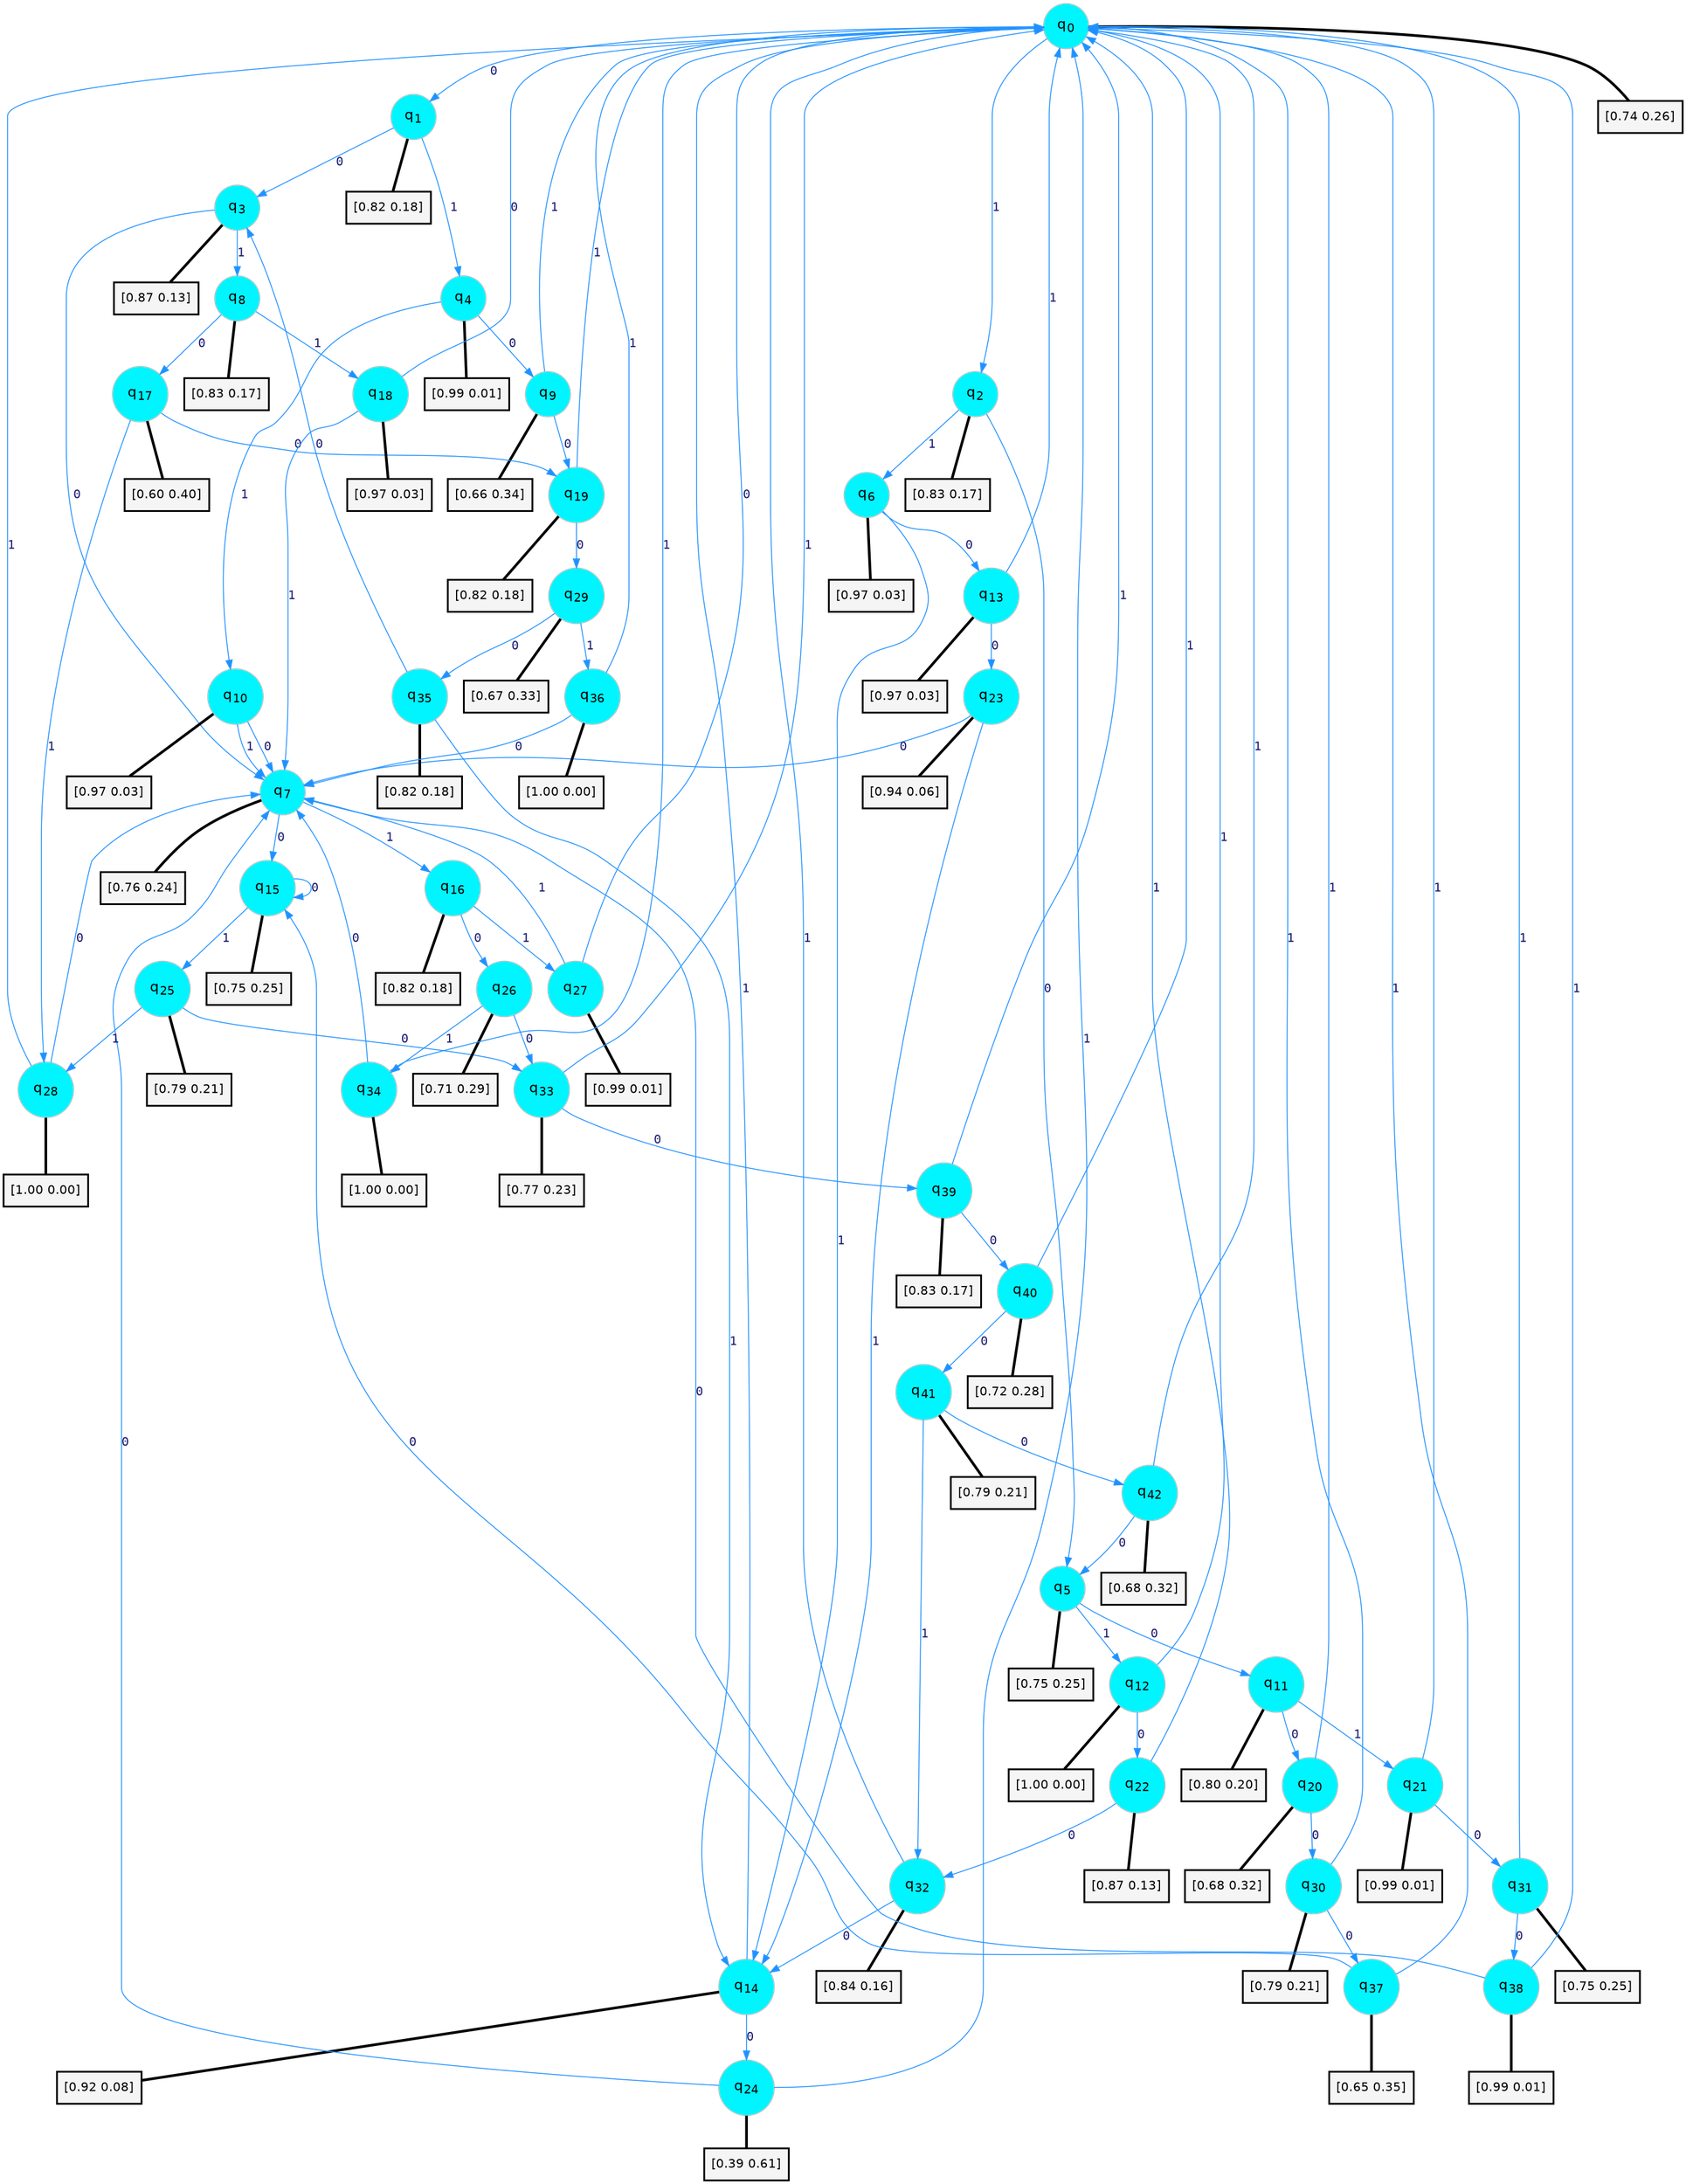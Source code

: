 digraph G {
graph [
bgcolor=transparent, dpi=300, rankdir=TD, size="40,25"];
node [
color=gray, fillcolor=turquoise1, fontcolor=black, fontname=Helvetica, fontsize=16, fontweight=bold, shape=circle, style=filled];
edge [
arrowsize=1, color=dodgerblue1, fontcolor=midnightblue, fontname=courier, fontweight=bold, penwidth=1, style=solid, weight=20];
0[label=<q<SUB>0</SUB>>];
1[label=<q<SUB>1</SUB>>];
2[label=<q<SUB>2</SUB>>];
3[label=<q<SUB>3</SUB>>];
4[label=<q<SUB>4</SUB>>];
5[label=<q<SUB>5</SUB>>];
6[label=<q<SUB>6</SUB>>];
7[label=<q<SUB>7</SUB>>];
8[label=<q<SUB>8</SUB>>];
9[label=<q<SUB>9</SUB>>];
10[label=<q<SUB>10</SUB>>];
11[label=<q<SUB>11</SUB>>];
12[label=<q<SUB>12</SUB>>];
13[label=<q<SUB>13</SUB>>];
14[label=<q<SUB>14</SUB>>];
15[label=<q<SUB>15</SUB>>];
16[label=<q<SUB>16</SUB>>];
17[label=<q<SUB>17</SUB>>];
18[label=<q<SUB>18</SUB>>];
19[label=<q<SUB>19</SUB>>];
20[label=<q<SUB>20</SUB>>];
21[label=<q<SUB>21</SUB>>];
22[label=<q<SUB>22</SUB>>];
23[label=<q<SUB>23</SUB>>];
24[label=<q<SUB>24</SUB>>];
25[label=<q<SUB>25</SUB>>];
26[label=<q<SUB>26</SUB>>];
27[label=<q<SUB>27</SUB>>];
28[label=<q<SUB>28</SUB>>];
29[label=<q<SUB>29</SUB>>];
30[label=<q<SUB>30</SUB>>];
31[label=<q<SUB>31</SUB>>];
32[label=<q<SUB>32</SUB>>];
33[label=<q<SUB>33</SUB>>];
34[label=<q<SUB>34</SUB>>];
35[label=<q<SUB>35</SUB>>];
36[label=<q<SUB>36</SUB>>];
37[label=<q<SUB>37</SUB>>];
38[label=<q<SUB>38</SUB>>];
39[label=<q<SUB>39</SUB>>];
40[label=<q<SUB>40</SUB>>];
41[label=<q<SUB>41</SUB>>];
42[label=<q<SUB>42</SUB>>];
43[label="[0.74 0.26]", shape=box,fontcolor=black, fontname=Helvetica, fontsize=14, penwidth=2, fillcolor=whitesmoke,color=black];
44[label="[0.82 0.18]", shape=box,fontcolor=black, fontname=Helvetica, fontsize=14, penwidth=2, fillcolor=whitesmoke,color=black];
45[label="[0.83 0.17]", shape=box,fontcolor=black, fontname=Helvetica, fontsize=14, penwidth=2, fillcolor=whitesmoke,color=black];
46[label="[0.87 0.13]", shape=box,fontcolor=black, fontname=Helvetica, fontsize=14, penwidth=2, fillcolor=whitesmoke,color=black];
47[label="[0.99 0.01]", shape=box,fontcolor=black, fontname=Helvetica, fontsize=14, penwidth=2, fillcolor=whitesmoke,color=black];
48[label="[0.75 0.25]", shape=box,fontcolor=black, fontname=Helvetica, fontsize=14, penwidth=2, fillcolor=whitesmoke,color=black];
49[label="[0.97 0.03]", shape=box,fontcolor=black, fontname=Helvetica, fontsize=14, penwidth=2, fillcolor=whitesmoke,color=black];
50[label="[0.76 0.24]", shape=box,fontcolor=black, fontname=Helvetica, fontsize=14, penwidth=2, fillcolor=whitesmoke,color=black];
51[label="[0.83 0.17]", shape=box,fontcolor=black, fontname=Helvetica, fontsize=14, penwidth=2, fillcolor=whitesmoke,color=black];
52[label="[0.66 0.34]", shape=box,fontcolor=black, fontname=Helvetica, fontsize=14, penwidth=2, fillcolor=whitesmoke,color=black];
53[label="[0.97 0.03]", shape=box,fontcolor=black, fontname=Helvetica, fontsize=14, penwidth=2, fillcolor=whitesmoke,color=black];
54[label="[0.80 0.20]", shape=box,fontcolor=black, fontname=Helvetica, fontsize=14, penwidth=2, fillcolor=whitesmoke,color=black];
55[label="[1.00 0.00]", shape=box,fontcolor=black, fontname=Helvetica, fontsize=14, penwidth=2, fillcolor=whitesmoke,color=black];
56[label="[0.97 0.03]", shape=box,fontcolor=black, fontname=Helvetica, fontsize=14, penwidth=2, fillcolor=whitesmoke,color=black];
57[label="[0.92 0.08]", shape=box,fontcolor=black, fontname=Helvetica, fontsize=14, penwidth=2, fillcolor=whitesmoke,color=black];
58[label="[0.75 0.25]", shape=box,fontcolor=black, fontname=Helvetica, fontsize=14, penwidth=2, fillcolor=whitesmoke,color=black];
59[label="[0.82 0.18]", shape=box,fontcolor=black, fontname=Helvetica, fontsize=14, penwidth=2, fillcolor=whitesmoke,color=black];
60[label="[0.60 0.40]", shape=box,fontcolor=black, fontname=Helvetica, fontsize=14, penwidth=2, fillcolor=whitesmoke,color=black];
61[label="[0.97 0.03]", shape=box,fontcolor=black, fontname=Helvetica, fontsize=14, penwidth=2, fillcolor=whitesmoke,color=black];
62[label="[0.82 0.18]", shape=box,fontcolor=black, fontname=Helvetica, fontsize=14, penwidth=2, fillcolor=whitesmoke,color=black];
63[label="[0.68 0.32]", shape=box,fontcolor=black, fontname=Helvetica, fontsize=14, penwidth=2, fillcolor=whitesmoke,color=black];
64[label="[0.99 0.01]", shape=box,fontcolor=black, fontname=Helvetica, fontsize=14, penwidth=2, fillcolor=whitesmoke,color=black];
65[label="[0.87 0.13]", shape=box,fontcolor=black, fontname=Helvetica, fontsize=14, penwidth=2, fillcolor=whitesmoke,color=black];
66[label="[0.94 0.06]", shape=box,fontcolor=black, fontname=Helvetica, fontsize=14, penwidth=2, fillcolor=whitesmoke,color=black];
67[label="[0.39 0.61]", shape=box,fontcolor=black, fontname=Helvetica, fontsize=14, penwidth=2, fillcolor=whitesmoke,color=black];
68[label="[0.79 0.21]", shape=box,fontcolor=black, fontname=Helvetica, fontsize=14, penwidth=2, fillcolor=whitesmoke,color=black];
69[label="[0.71 0.29]", shape=box,fontcolor=black, fontname=Helvetica, fontsize=14, penwidth=2, fillcolor=whitesmoke,color=black];
70[label="[0.99 0.01]", shape=box,fontcolor=black, fontname=Helvetica, fontsize=14, penwidth=2, fillcolor=whitesmoke,color=black];
71[label="[1.00 0.00]", shape=box,fontcolor=black, fontname=Helvetica, fontsize=14, penwidth=2, fillcolor=whitesmoke,color=black];
72[label="[0.67 0.33]", shape=box,fontcolor=black, fontname=Helvetica, fontsize=14, penwidth=2, fillcolor=whitesmoke,color=black];
73[label="[0.79 0.21]", shape=box,fontcolor=black, fontname=Helvetica, fontsize=14, penwidth=2, fillcolor=whitesmoke,color=black];
74[label="[0.75 0.25]", shape=box,fontcolor=black, fontname=Helvetica, fontsize=14, penwidth=2, fillcolor=whitesmoke,color=black];
75[label="[0.84 0.16]", shape=box,fontcolor=black, fontname=Helvetica, fontsize=14, penwidth=2, fillcolor=whitesmoke,color=black];
76[label="[0.77 0.23]", shape=box,fontcolor=black, fontname=Helvetica, fontsize=14, penwidth=2, fillcolor=whitesmoke,color=black];
77[label="[1.00 0.00]", shape=box,fontcolor=black, fontname=Helvetica, fontsize=14, penwidth=2, fillcolor=whitesmoke,color=black];
78[label="[0.82 0.18]", shape=box,fontcolor=black, fontname=Helvetica, fontsize=14, penwidth=2, fillcolor=whitesmoke,color=black];
79[label="[1.00 0.00]", shape=box,fontcolor=black, fontname=Helvetica, fontsize=14, penwidth=2, fillcolor=whitesmoke,color=black];
80[label="[0.65 0.35]", shape=box,fontcolor=black, fontname=Helvetica, fontsize=14, penwidth=2, fillcolor=whitesmoke,color=black];
81[label="[0.99 0.01]", shape=box,fontcolor=black, fontname=Helvetica, fontsize=14, penwidth=2, fillcolor=whitesmoke,color=black];
82[label="[0.83 0.17]", shape=box,fontcolor=black, fontname=Helvetica, fontsize=14, penwidth=2, fillcolor=whitesmoke,color=black];
83[label="[0.72 0.28]", shape=box,fontcolor=black, fontname=Helvetica, fontsize=14, penwidth=2, fillcolor=whitesmoke,color=black];
84[label="[0.79 0.21]", shape=box,fontcolor=black, fontname=Helvetica, fontsize=14, penwidth=2, fillcolor=whitesmoke,color=black];
85[label="[0.68 0.32]", shape=box,fontcolor=black, fontname=Helvetica, fontsize=14, penwidth=2, fillcolor=whitesmoke,color=black];
0->1 [label=0];
0->2 [label=1];
0->43 [arrowhead=none, penwidth=3,color=black];
1->3 [label=0];
1->4 [label=1];
1->44 [arrowhead=none, penwidth=3,color=black];
2->5 [label=0];
2->6 [label=1];
2->45 [arrowhead=none, penwidth=3,color=black];
3->7 [label=0];
3->8 [label=1];
3->46 [arrowhead=none, penwidth=3,color=black];
4->9 [label=0];
4->10 [label=1];
4->47 [arrowhead=none, penwidth=3,color=black];
5->11 [label=0];
5->12 [label=1];
5->48 [arrowhead=none, penwidth=3,color=black];
6->13 [label=0];
6->14 [label=1];
6->49 [arrowhead=none, penwidth=3,color=black];
7->15 [label=0];
7->16 [label=1];
7->50 [arrowhead=none, penwidth=3,color=black];
8->17 [label=0];
8->18 [label=1];
8->51 [arrowhead=none, penwidth=3,color=black];
9->19 [label=0];
9->0 [label=1];
9->52 [arrowhead=none, penwidth=3,color=black];
10->7 [label=0];
10->7 [label=1];
10->53 [arrowhead=none, penwidth=3,color=black];
11->20 [label=0];
11->21 [label=1];
11->54 [arrowhead=none, penwidth=3,color=black];
12->22 [label=0];
12->0 [label=1];
12->55 [arrowhead=none, penwidth=3,color=black];
13->23 [label=0];
13->0 [label=1];
13->56 [arrowhead=none, penwidth=3,color=black];
14->24 [label=0];
14->0 [label=1];
14->57 [arrowhead=none, penwidth=3,color=black];
15->15 [label=0];
15->25 [label=1];
15->58 [arrowhead=none, penwidth=3,color=black];
16->26 [label=0];
16->27 [label=1];
16->59 [arrowhead=none, penwidth=3,color=black];
17->19 [label=0];
17->28 [label=1];
17->60 [arrowhead=none, penwidth=3,color=black];
18->0 [label=0];
18->7 [label=1];
18->61 [arrowhead=none, penwidth=3,color=black];
19->29 [label=0];
19->0 [label=1];
19->62 [arrowhead=none, penwidth=3,color=black];
20->30 [label=0];
20->0 [label=1];
20->63 [arrowhead=none, penwidth=3,color=black];
21->31 [label=0];
21->0 [label=1];
21->64 [arrowhead=none, penwidth=3,color=black];
22->32 [label=0];
22->0 [label=1];
22->65 [arrowhead=none, penwidth=3,color=black];
23->7 [label=0];
23->14 [label=1];
23->66 [arrowhead=none, penwidth=3,color=black];
24->7 [label=0];
24->0 [label=1];
24->67 [arrowhead=none, penwidth=3,color=black];
25->33 [label=0];
25->28 [label=1];
25->68 [arrowhead=none, penwidth=3,color=black];
26->33 [label=0];
26->34 [label=1];
26->69 [arrowhead=none, penwidth=3,color=black];
27->0 [label=0];
27->7 [label=1];
27->70 [arrowhead=none, penwidth=3,color=black];
28->7 [label=0];
28->0 [label=1];
28->71 [arrowhead=none, penwidth=3,color=black];
29->35 [label=0];
29->36 [label=1];
29->72 [arrowhead=none, penwidth=3,color=black];
30->37 [label=0];
30->0 [label=1];
30->73 [arrowhead=none, penwidth=3,color=black];
31->38 [label=0];
31->0 [label=1];
31->74 [arrowhead=none, penwidth=3,color=black];
32->14 [label=0];
32->0 [label=1];
32->75 [arrowhead=none, penwidth=3,color=black];
33->39 [label=0];
33->0 [label=1];
33->76 [arrowhead=none, penwidth=3,color=black];
34->7 [label=0];
34->0 [label=1];
34->77 [arrowhead=none, penwidth=3,color=black];
35->3 [label=0];
35->14 [label=1];
35->78 [arrowhead=none, penwidth=3,color=black];
36->7 [label=0];
36->0 [label=1];
36->79 [arrowhead=none, penwidth=3,color=black];
37->15 [label=0];
37->0 [label=1];
37->80 [arrowhead=none, penwidth=3,color=black];
38->7 [label=0];
38->0 [label=1];
38->81 [arrowhead=none, penwidth=3,color=black];
39->40 [label=0];
39->0 [label=1];
39->82 [arrowhead=none, penwidth=3,color=black];
40->41 [label=0];
40->0 [label=1];
40->83 [arrowhead=none, penwidth=3,color=black];
41->42 [label=0];
41->32 [label=1];
41->84 [arrowhead=none, penwidth=3,color=black];
42->5 [label=0];
42->0 [label=1];
42->85 [arrowhead=none, penwidth=3,color=black];
}
